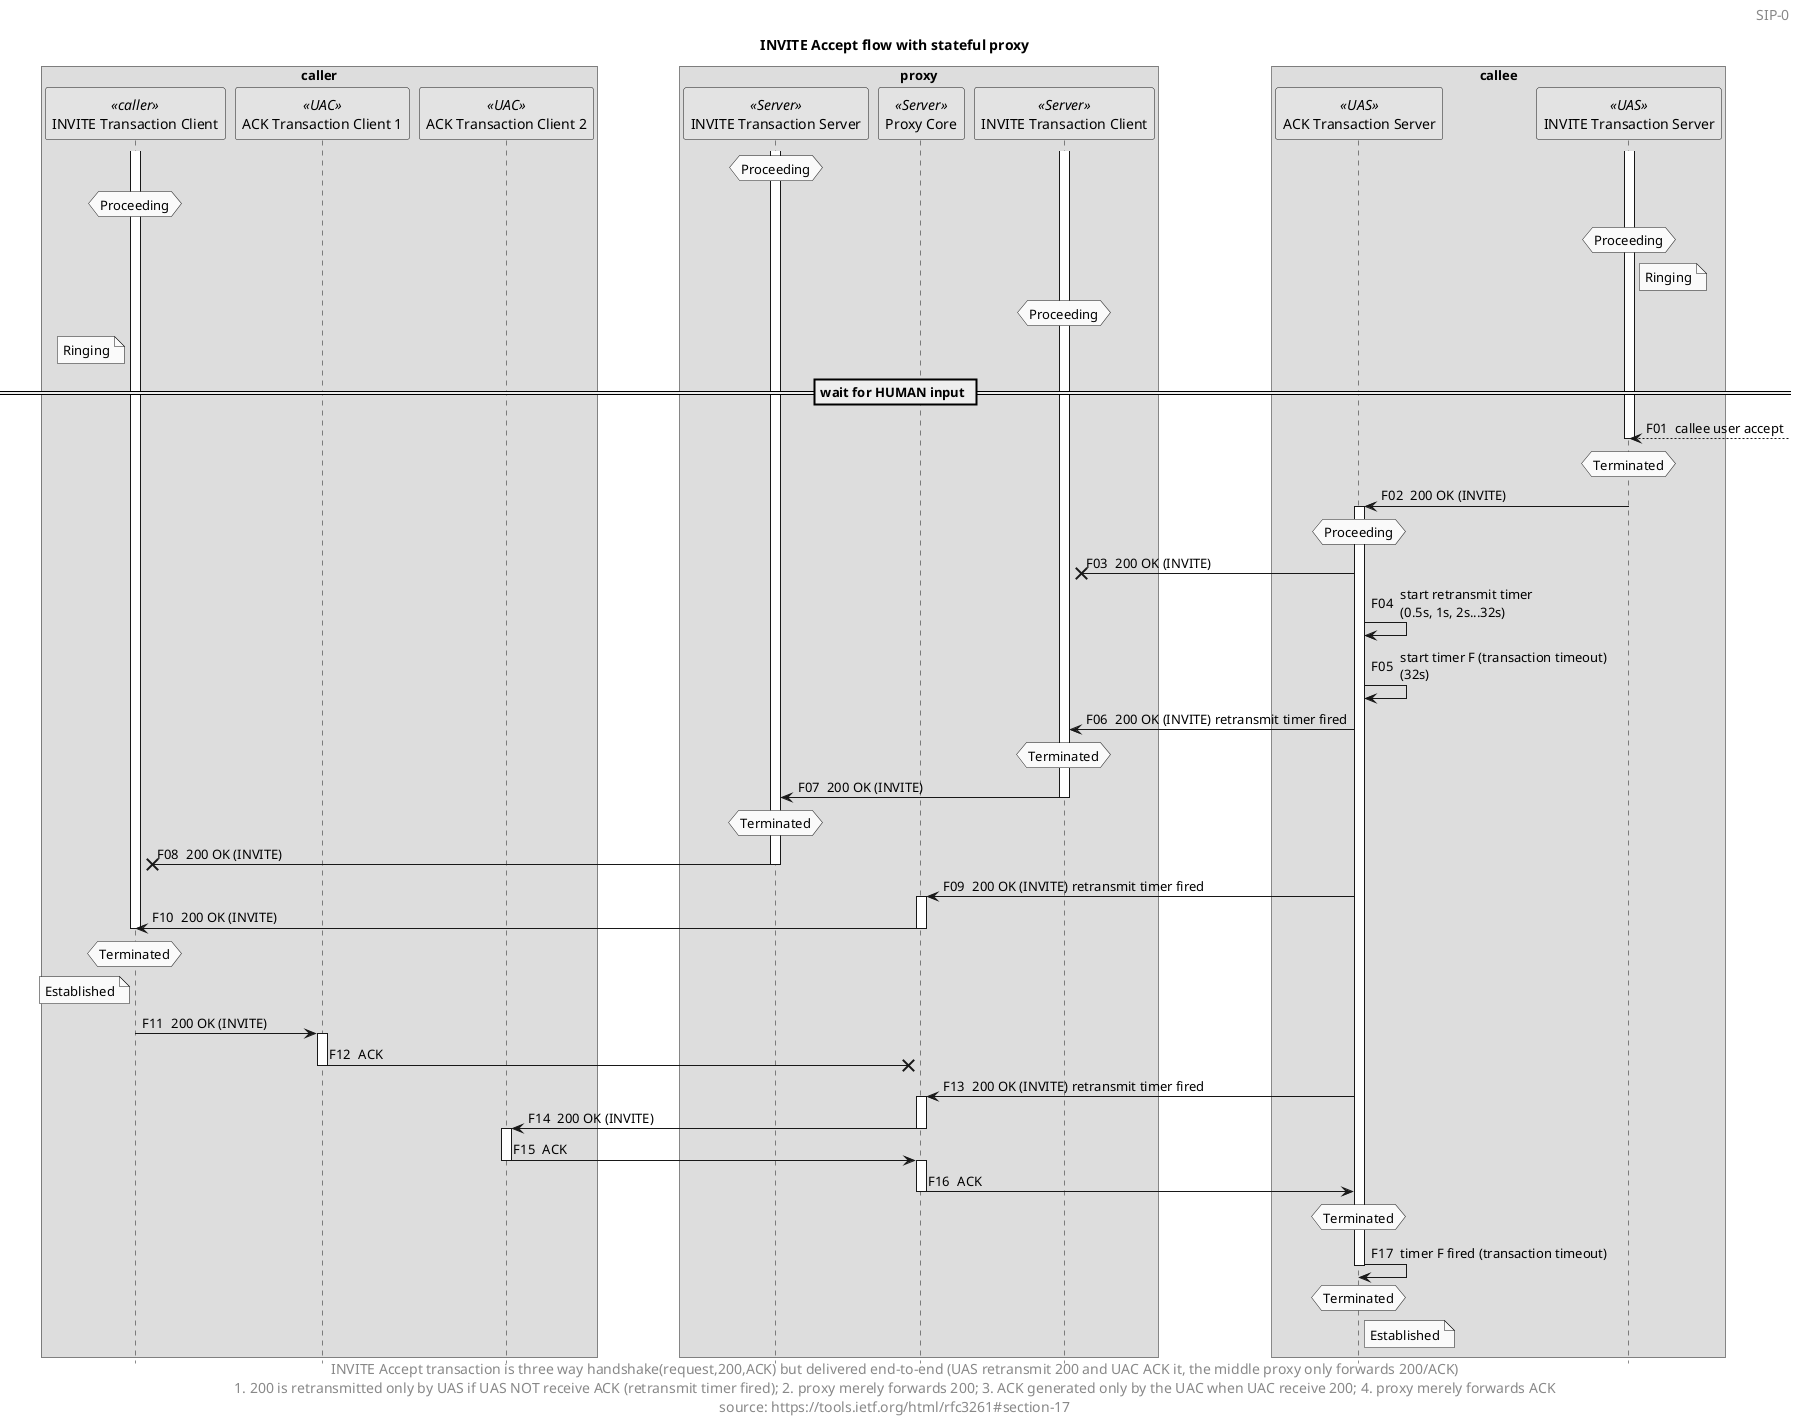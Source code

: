 @startuml
title INVITE Accept flow with stateful proxy
skinparam monochrome true
hide footbox
autonumber "F00 "
skinparam BoxPadding 40

skinparam headerFontSize 14
'skinparam headerFontColor red
header SIP-0

box "caller"
participant "INVITE Transaction Client" as UAC_ITC << caller >>
participant "ACK Transaction Client 1" as UAC_AckTC1 << UAC >>
participant "ACK Transaction Client 2" as UAC_AckTC2 << UAC >>
end box

box "proxy"
participant "INVITE Transaction Server" as Proxy_ITS << Server >>
participant "Proxy Core" as Proxy_Core << Server >>
participant "INVITE Transaction Client" as Proxy_ITC << Server >>
end box

box "callee"
participant "ACK Transaction Server" as UAS_AckTS << UAS >>
participant "INVITE Transaction Server" as UAS_ITS << UAS >>
end box

'hnote over UAC_ITC: None
'UAC_ITC -> Proxy_ITS: INVITE
activate UAC_ITC
'hnote over UAC_ITC: Calling
activate Proxy_ITS
hnote over Proxy_ITS: Proceeding
'UAC_ITC <- Proxy_ITS: 100 Trying
hnote over UAC_ITC: Proceeding
'hnote over Proxy_ITC: None
'Proxy_ITS -> Proxy_ITC: INVITE
activate Proxy_ITC
'Proxy_ITC -> UAS_ITS: INVITE
'hnote over Proxy_ITC: Calling
activate UAS_ITS
hnote over UAS_ITS: Proceeding
'Proxy_ITC <- UAS_ITS: 180 Ringing
note right of UAS_ITS: Ringing
hnote over Proxy_ITC: Proceeding
'Proxy_ITS <- Proxy_ITC: 180 Ringing
'UAC_ITC <- Proxy_ITS: 180 Ringing
note left of UAC_ITC: Ringing

== wait for HUMAN input ==

UAS_ITS <-- : callee user accept
hnote over UAS_ITS: Terminated
deactivate UAS_ITS

'hnote over UAS_AckTS: None
UAS_ITS -> UAS_AckTS: 200 OK (INVITE)
activate UAS_AckTS
hnote over UAS_AckTS: Proceeding
Proxy_ITC x<- UAS_AckTS: 200 OK (INVITE)
UAS_AckTS -> UAS_AckTS: start retransmit timer\n(0.5s, 1s, 2s...32s)
UAS_AckTS -> UAS_AckTS: start timer F (transaction timeout)\n(32s)
Proxy_ITC <- UAS_AckTS: 200 OK (INVITE) retransmit timer fired
hnote over Proxy_ITC: Terminated
Proxy_ITS <- Proxy_ITC: 200 OK (INVITE)
deactivate Proxy_ITC
hnote over Proxy_ITS: Terminated
UAC_ITC x<- Proxy_ITS: 200 OK (INVITE)
'UAC_ITC <- Proxy_ITS: 200 OK (INVITE)
deactivate Proxy_ITS
Proxy_Core <- UAS_AckTS: 200 OK (INVITE) retransmit timer fired
activate Proxy_Core
UAC_ITC <- Proxy_Core: 200 OK (INVITE)
deactivate Proxy_Core

hnote over UAC_ITC: Terminated
deactivate UAC_ITC
note left of UAC_ITC: Established
'hnote over UAC_AckTC1: None
UAC_AckTC1 <- UAC_ITC: 200 OK (INVITE)
activate UAC_AckTC1
UAC_AckTC1 ->x Proxy_Core: ACK
'hnote over UAC_AckTC1: Terminated
deactivate UAC_AckTC1
'hnote over UAC_AckTC2: None

Proxy_Core <- UAS_AckTS: 200 OK (INVITE) retransmit timer fired
activate Proxy_Core
UAC_AckTC2 <- Proxy_Core: 200 OK (INVITE)
deactivate Proxy_Core
activate UAC_AckTC2

'hnote over Proxy_Core: 200/ACK retransmit is not belong to transaction in server\nlog:"[INFO] apply-signal. message not belong to transaction ... transition: :rsp-2xx"\nlog:"[INFO] apply-signal. message not belong to transaction ... transition: :req-ack"

UAC_AckTC2 -> Proxy_Core: ACK
deactivate UAC_AckTC2
activate Proxy_Core
Proxy_Core -> UAS_AckTS: ACK
'hnote over UAC_AckTC2: Terminated
deactivate Proxy_Core
hnote over UAS_AckTS: Terminated
UAS_AckTS -> UAS_AckTS: timer F fired (transaction timeout)
hnote over UAS_AckTS: Terminated
note right of UAS_AckTS: Established
deactivate UAS_AckTS

skinparam footerFontSize 14
'skinparam footerFontColor red
footer INVITE Accept transaction is three way handshake(request,200,ACK) but delivered end-to-end (UAS retransmit 200 and UAC ACK it, the middle proxy only forwards 200/ACK)\n1. 200 is retransmitted only by UAS if UAS NOT receive ACK (retransmit timer fired); 2. proxy merely forwards 200; 3. ACK generated only by the UAC when UAC receive 200; 4. proxy merely forwards ACK\nsource: https://tools.ietf.org/html/rfc3261#section-17

@enduml